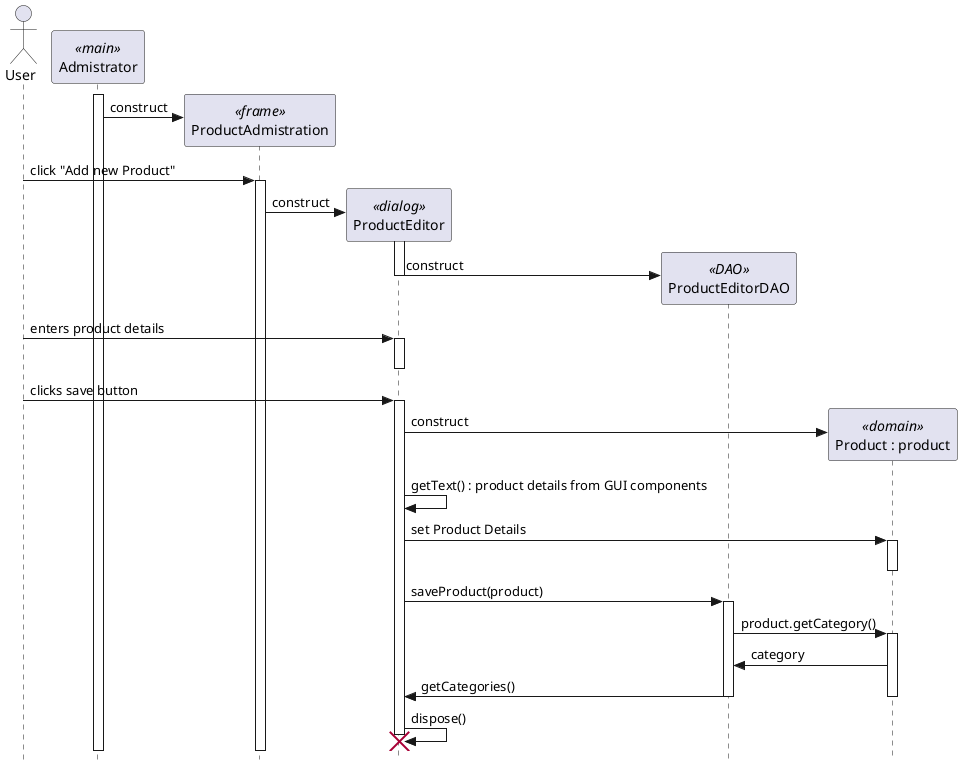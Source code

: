 @startuml
skinparam style strictuml

actor "User" as user

participant "Admistrator" as main <<main>>

main++

create "ProductAdmistration" as menu <<frame>>
main -> menu : construct

user -> menu++ : click "Add new Product"

create "ProductEditor" as editor <<dialog>>
menu -> editor : construct

' activate editor constructor
editor++

' create a DAO
create "ProductEditorDAO" as dao <<DAO>>
editor -> dao : construct 
editor--

' user enters product details and clicks the save button
user -> editor++ : enters product details
editor--

user -> editor++ : clicks save button

create "Product : product" as product <<domain>>
editor -> product : construct

' get the product details from the relevant text component
editor -> editor : getText() : product details from GUI components

' set the product details in the product
editor -> product++ : set Product Details
product--
' save the new Product
editor -> dao++ : saveProduct(product)

dao -> product++ : product.getCategory()
product -> dao : category
dao -> editor : getCategories()
dao--
product--

'dispose dialog
editor -> editor : dispose()

destroy editor

@enduml


